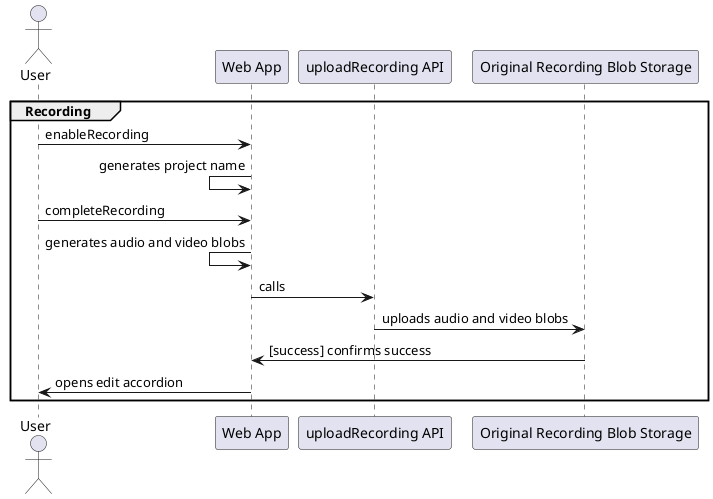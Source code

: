 @startuml system-flow_enter-test-result-code

Actor User

group Recording
User -> "Web App": enableRecording
"Web App" <- "Web App": generates project name
User -> "Web App": completeRecording

"Web App" <- "Web App": generates audio and video blobs
"Web App" -> "uploadRecording API": calls
"uploadRecording API" -> "Original Recording Blob Storage": uploads audio and video blobs
"Web App" <- "Original Recording Blob Storage": [success] confirms success
User <- "Web App": opens edit accordion

end

@enduml